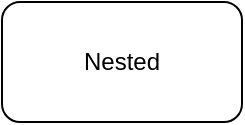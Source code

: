 <mxfile>
    <diagram id="63BCfxdJMxPWll58G-_v" name="Page-1">
        <mxGraphModel dx="477" dy="810" grid="1" gridSize="10" guides="1" tooltips="1" connect="1" arrows="1" fold="1" page="1" pageScale="1" pageWidth="850" pageHeight="1100" math="0" shadow="0">
            <root>
                <mxCell id="0"/>
                <mxCell id="1" parent="0"/>
                <mxCell id="2" value="Nested" style="rounded=1;whiteSpace=wrap;html=1;" vertex="1" parent="1">
                    <mxGeometry x="190" y="390" width="120" height="60" as="geometry"/>
                </mxCell>
            </root>
        </mxGraphModel>
    </diagram>
</mxfile>
